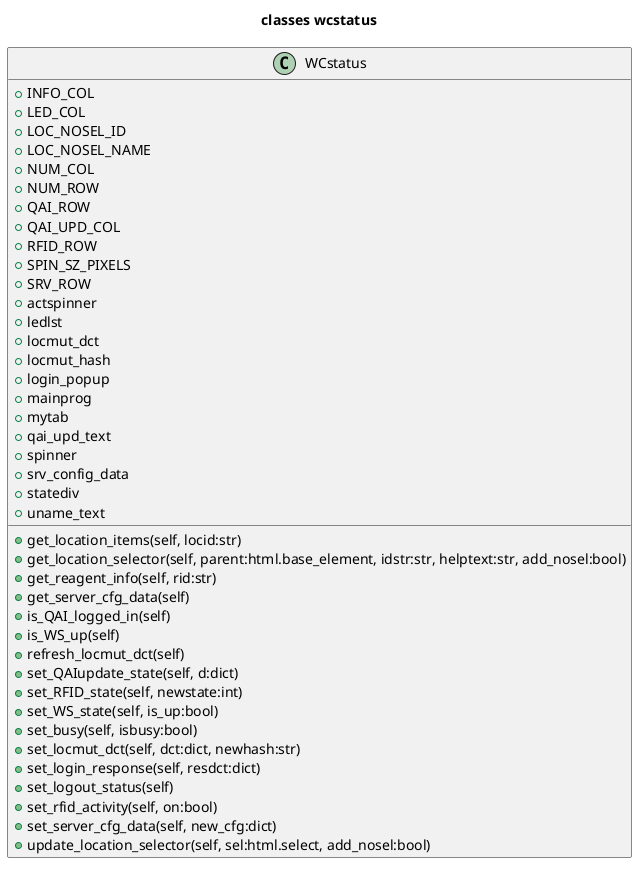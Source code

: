 @startuml
title classes wcstatus
class WCstatus {
    +INFO_COL
    +LED_COL
    +LOC_NOSEL_ID
    +LOC_NOSEL_NAME
    +NUM_COL
    +NUM_ROW
    +QAI_ROW
    +QAI_UPD_COL
    +RFID_ROW
    +SPIN_SZ_PIXELS
    +SRV_ROW
    +actspinner
    +ledlst
    +locmut_dct
    +locmut_hash
    +login_popup
    +mainprog
    +mytab
    +qai_upd_text
    +spinner
    +srv_config_data
    +statediv
    +uname_text
    +get_location_items(self, locid:str)
    +get_location_selector(self, parent:html.base_element, idstr:str, helptext:str, add_nosel:bool)
    +get_reagent_info(self, rid:str)
    +get_server_cfg_data(self)
    +is_QAI_logged_in(self)
    +is_WS_up(self)
    +refresh_locmut_dct(self)
    +set_QAIupdate_state(self, d:dict)
    +set_RFID_state(self, newstate:int)
    +set_WS_state(self, is_up:bool)
    +set_busy(self, isbusy:bool)
    +set_locmut_dct(self, dct:dict, newhash:str)
    +set_login_response(self, resdct:dict)
    +set_logout_status(self)
    +set_rfid_activity(self, on:bool)
    +set_server_cfg_data(self, new_cfg:dict)
    +update_location_selector(self, sel:html.select, add_nosel:bool)
}


@enduml
